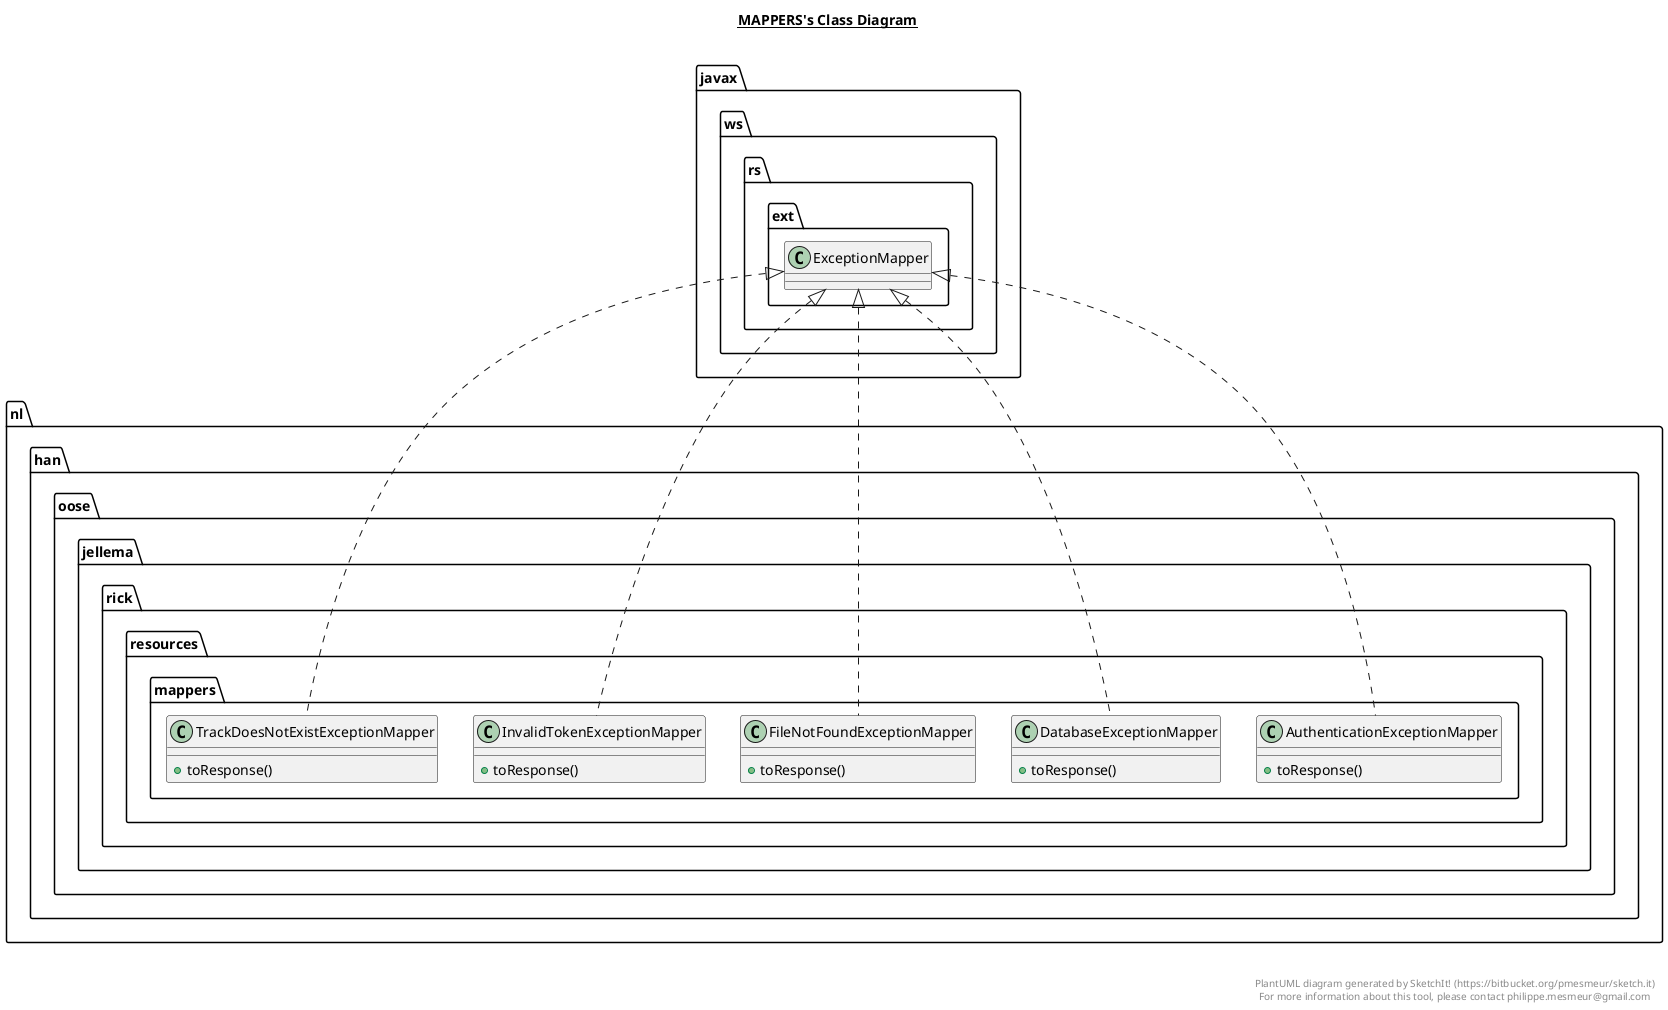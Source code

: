 @startuml

title __MAPPERS's Class Diagram__\n

  namespace nl.han.oose.jellema.rick.resources {
    namespace mappers {
      class nl.han.oose.jellema.rick.resources.mappers.AuthenticationExceptionMapper {
          + toResponse()
      }
    }
  }
  

  namespace nl.han.oose.jellema.rick.resources {
    namespace mappers {
      class nl.han.oose.jellema.rick.resources.mappers.DatabaseExceptionMapper {
          + toResponse()
      }
    }
  }
  

  namespace nl.han.oose.jellema.rick.resources {
    namespace mappers {
      class nl.han.oose.jellema.rick.resources.mappers.FileNotFoundExceptionMapper {
          + toResponse()
      }
    }
  }
  

  namespace nl.han.oose.jellema.rick.resources {
    namespace mappers {
      class nl.han.oose.jellema.rick.resources.mappers.InvalidTokenExceptionMapper {
          + toResponse()
      }
    }
  }
  

  namespace nl.han.oose.jellema.rick.resources {
    namespace mappers {
      class nl.han.oose.jellema.rick.resources.mappers.TrackDoesNotExistExceptionMapper {
          + toResponse()
      }
    }
  }
  

  nl.han.oose.jellema.rick.resources.mappers.AuthenticationExceptionMapper .up.|> javax.ws.rs.ext.ExceptionMapper
  nl.han.oose.jellema.rick.resources.mappers.DatabaseExceptionMapper .up.|> javax.ws.rs.ext.ExceptionMapper
  nl.han.oose.jellema.rick.resources.mappers.FileNotFoundExceptionMapper .up.|> javax.ws.rs.ext.ExceptionMapper
  nl.han.oose.jellema.rick.resources.mappers.InvalidTokenExceptionMapper .up.|> javax.ws.rs.ext.ExceptionMapper
  nl.han.oose.jellema.rick.resources.mappers.TrackDoesNotExistExceptionMapper .up.|> javax.ws.rs.ext.ExceptionMapper


right footer


PlantUML diagram generated by SketchIt! (https://bitbucket.org/pmesmeur/sketch.it)
For more information about this tool, please contact philippe.mesmeur@gmail.com
endfooter

@enduml
